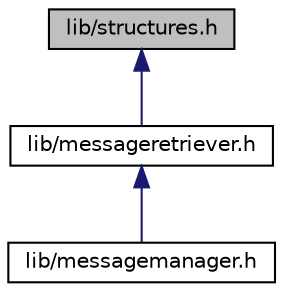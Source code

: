 digraph "lib/structures.h"
{
 // LATEX_PDF_SIZE
  edge [fontname="Helvetica",fontsize="10",labelfontname="Helvetica",labelfontsize="10"];
  node [fontname="Helvetica",fontsize="10",shape=record];
  Node1 [label="lib/structures.h",height=0.2,width=0.4,color="black", fillcolor="grey75", style="filled", fontcolor="black",tooltip="Declerations of data structures that can be used throughout this project."];
  Node1 -> Node2 [dir="back",color="midnightblue",fontsize="10",style="solid",fontname="Helvetica"];
  Node2 [label="lib/messageretriever.h",height=0.2,width=0.4,color="black", fillcolor="white", style="filled",URL="$lib_2messageretriever_8h.html",tooltip="Message retriever base class for the led light strip."];
  Node2 -> Node3 [dir="back",color="midnightblue",fontsize="10",style="solid",fontname="Helvetica"];
  Node3 [label="lib/messagemanager.h",height=0.2,width=0.4,color="black", fillcolor="white", style="filled",URL="$lib_2messagemanager_8h.html",tooltip="This file contains the interface for how incoming messages will be handled."];
}
